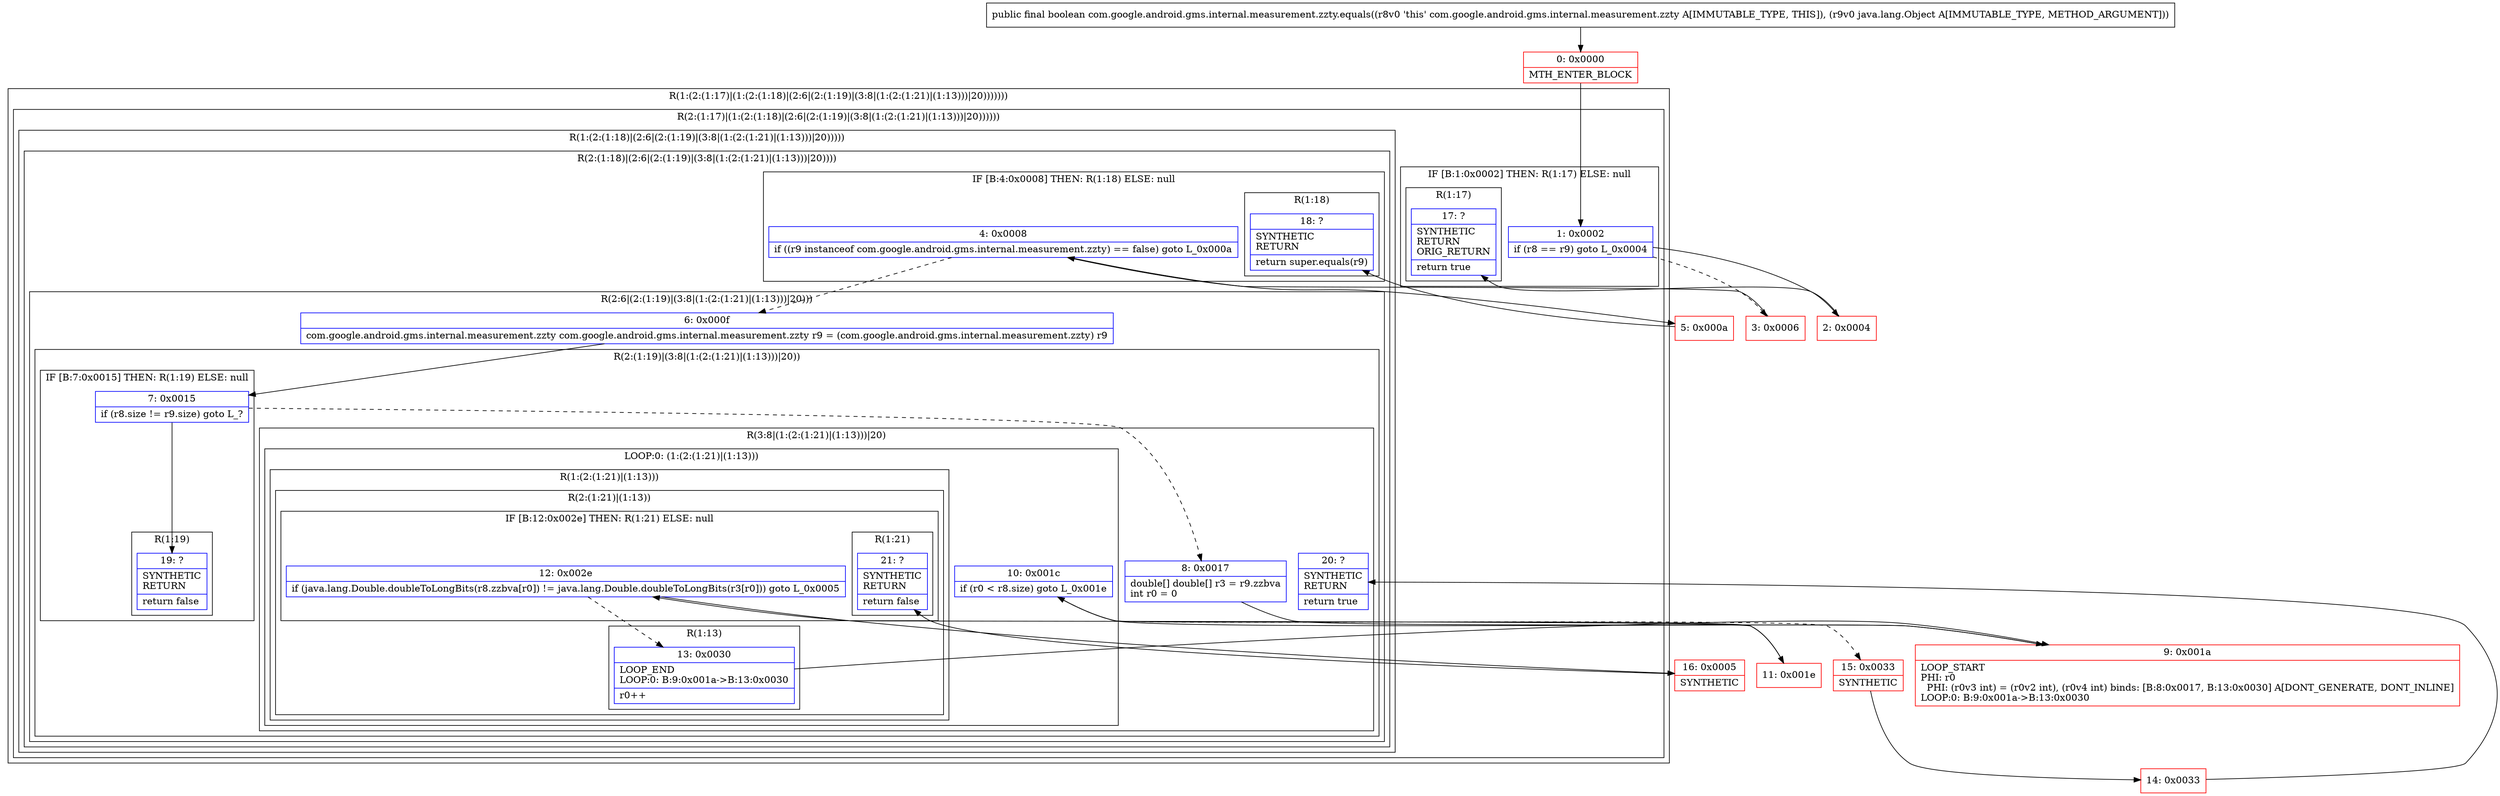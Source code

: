 digraph "CFG forcom.google.android.gms.internal.measurement.zzty.equals(Ljava\/lang\/Object;)Z" {
subgraph cluster_Region_192377757 {
label = "R(1:(2:(1:17)|(1:(2:(1:18)|(2:6|(2:(1:19)|(3:8|(1:(2:(1:21)|(1:13)))|20)))))))";
node [shape=record,color=blue];
subgraph cluster_Region_1376455868 {
label = "R(2:(1:17)|(1:(2:(1:18)|(2:6|(2:(1:19)|(3:8|(1:(2:(1:21)|(1:13)))|20))))))";
node [shape=record,color=blue];
subgraph cluster_IfRegion_1404564330 {
label = "IF [B:1:0x0002] THEN: R(1:17) ELSE: null";
node [shape=record,color=blue];
Node_1 [shape=record,label="{1\:\ 0x0002|if (r8 == r9) goto L_0x0004\l}"];
subgraph cluster_Region_673509930 {
label = "R(1:17)";
node [shape=record,color=blue];
Node_17 [shape=record,label="{17\:\ ?|SYNTHETIC\lRETURN\lORIG_RETURN\l|return true\l}"];
}
}
subgraph cluster_Region_411014952 {
label = "R(1:(2:(1:18)|(2:6|(2:(1:19)|(3:8|(1:(2:(1:21)|(1:13)))|20)))))";
node [shape=record,color=blue];
subgraph cluster_Region_303765111 {
label = "R(2:(1:18)|(2:6|(2:(1:19)|(3:8|(1:(2:(1:21)|(1:13)))|20))))";
node [shape=record,color=blue];
subgraph cluster_IfRegion_2119932925 {
label = "IF [B:4:0x0008] THEN: R(1:18) ELSE: null";
node [shape=record,color=blue];
Node_4 [shape=record,label="{4\:\ 0x0008|if ((r9 instanceof com.google.android.gms.internal.measurement.zzty) == false) goto L_0x000a\l}"];
subgraph cluster_Region_1902216126 {
label = "R(1:18)";
node [shape=record,color=blue];
Node_18 [shape=record,label="{18\:\ ?|SYNTHETIC\lRETURN\l|return super.equals(r9)\l}"];
}
}
subgraph cluster_Region_464215603 {
label = "R(2:6|(2:(1:19)|(3:8|(1:(2:(1:21)|(1:13)))|20)))";
node [shape=record,color=blue];
Node_6 [shape=record,label="{6\:\ 0x000f|com.google.android.gms.internal.measurement.zzty com.google.android.gms.internal.measurement.zzty r9 = (com.google.android.gms.internal.measurement.zzty) r9\l}"];
subgraph cluster_Region_356748397 {
label = "R(2:(1:19)|(3:8|(1:(2:(1:21)|(1:13)))|20))";
node [shape=record,color=blue];
subgraph cluster_IfRegion_392097799 {
label = "IF [B:7:0x0015] THEN: R(1:19) ELSE: null";
node [shape=record,color=blue];
Node_7 [shape=record,label="{7\:\ 0x0015|if (r8.size != r9.size) goto L_?\l}"];
subgraph cluster_Region_1596033052 {
label = "R(1:19)";
node [shape=record,color=blue];
Node_19 [shape=record,label="{19\:\ ?|SYNTHETIC\lRETURN\l|return false\l}"];
}
}
subgraph cluster_Region_1775315379 {
label = "R(3:8|(1:(2:(1:21)|(1:13)))|20)";
node [shape=record,color=blue];
Node_8 [shape=record,label="{8\:\ 0x0017|double[] double[] r3 = r9.zzbva\lint r0 = 0\l}"];
subgraph cluster_LoopRegion_845481548 {
label = "LOOP:0: (1:(2:(1:21)|(1:13)))";
node [shape=record,color=blue];
Node_10 [shape=record,label="{10\:\ 0x001c|if (r0 \< r8.size) goto L_0x001e\l}"];
subgraph cluster_Region_2097636470 {
label = "R(1:(2:(1:21)|(1:13)))";
node [shape=record,color=blue];
subgraph cluster_Region_8807451 {
label = "R(2:(1:21)|(1:13))";
node [shape=record,color=blue];
subgraph cluster_IfRegion_1937675478 {
label = "IF [B:12:0x002e] THEN: R(1:21) ELSE: null";
node [shape=record,color=blue];
Node_12 [shape=record,label="{12\:\ 0x002e|if (java.lang.Double.doubleToLongBits(r8.zzbva[r0]) != java.lang.Double.doubleToLongBits(r3[r0])) goto L_0x0005\l}"];
subgraph cluster_Region_162508930 {
label = "R(1:21)";
node [shape=record,color=blue];
Node_21 [shape=record,label="{21\:\ ?|SYNTHETIC\lRETURN\l|return false\l}"];
}
}
subgraph cluster_Region_1381701327 {
label = "R(1:13)";
node [shape=record,color=blue];
Node_13 [shape=record,label="{13\:\ 0x0030|LOOP_END\lLOOP:0: B:9:0x001a\-\>B:13:0x0030\l|r0++\l}"];
}
}
}
}
Node_20 [shape=record,label="{20\:\ ?|SYNTHETIC\lRETURN\l|return true\l}"];
}
}
}
}
}
}
}
Node_0 [shape=record,color=red,label="{0\:\ 0x0000|MTH_ENTER_BLOCK\l}"];
Node_2 [shape=record,color=red,label="{2\:\ 0x0004}"];
Node_3 [shape=record,color=red,label="{3\:\ 0x0006}"];
Node_5 [shape=record,color=red,label="{5\:\ 0x000a}"];
Node_9 [shape=record,color=red,label="{9\:\ 0x001a|LOOP_START\lPHI: r0 \l  PHI: (r0v3 int) = (r0v2 int), (r0v4 int) binds: [B:8:0x0017, B:13:0x0030] A[DONT_GENERATE, DONT_INLINE]\lLOOP:0: B:9:0x001a\-\>B:13:0x0030\l}"];
Node_11 [shape=record,color=red,label="{11\:\ 0x001e}"];
Node_14 [shape=record,color=red,label="{14\:\ 0x0033}"];
Node_15 [shape=record,color=red,label="{15\:\ 0x0033|SYNTHETIC\l}"];
Node_16 [shape=record,color=red,label="{16\:\ 0x0005|SYNTHETIC\l}"];
MethodNode[shape=record,label="{public final boolean com.google.android.gms.internal.measurement.zzty.equals((r8v0 'this' com.google.android.gms.internal.measurement.zzty A[IMMUTABLE_TYPE, THIS]), (r9v0 java.lang.Object A[IMMUTABLE_TYPE, METHOD_ARGUMENT])) }"];
MethodNode -> Node_0;
Node_1 -> Node_2;
Node_1 -> Node_3[style=dashed];
Node_4 -> Node_5;
Node_4 -> Node_6[style=dashed];
Node_6 -> Node_7;
Node_7 -> Node_8[style=dashed];
Node_7 -> Node_19;
Node_8 -> Node_9;
Node_10 -> Node_11;
Node_10 -> Node_15[style=dashed];
Node_12 -> Node_13[style=dashed];
Node_12 -> Node_16;
Node_13 -> Node_9;
Node_0 -> Node_1;
Node_2 -> Node_17;
Node_3 -> Node_4;
Node_5 -> Node_18;
Node_9 -> Node_10;
Node_11 -> Node_12;
Node_14 -> Node_20;
Node_15 -> Node_14;
Node_16 -> Node_21;
}

